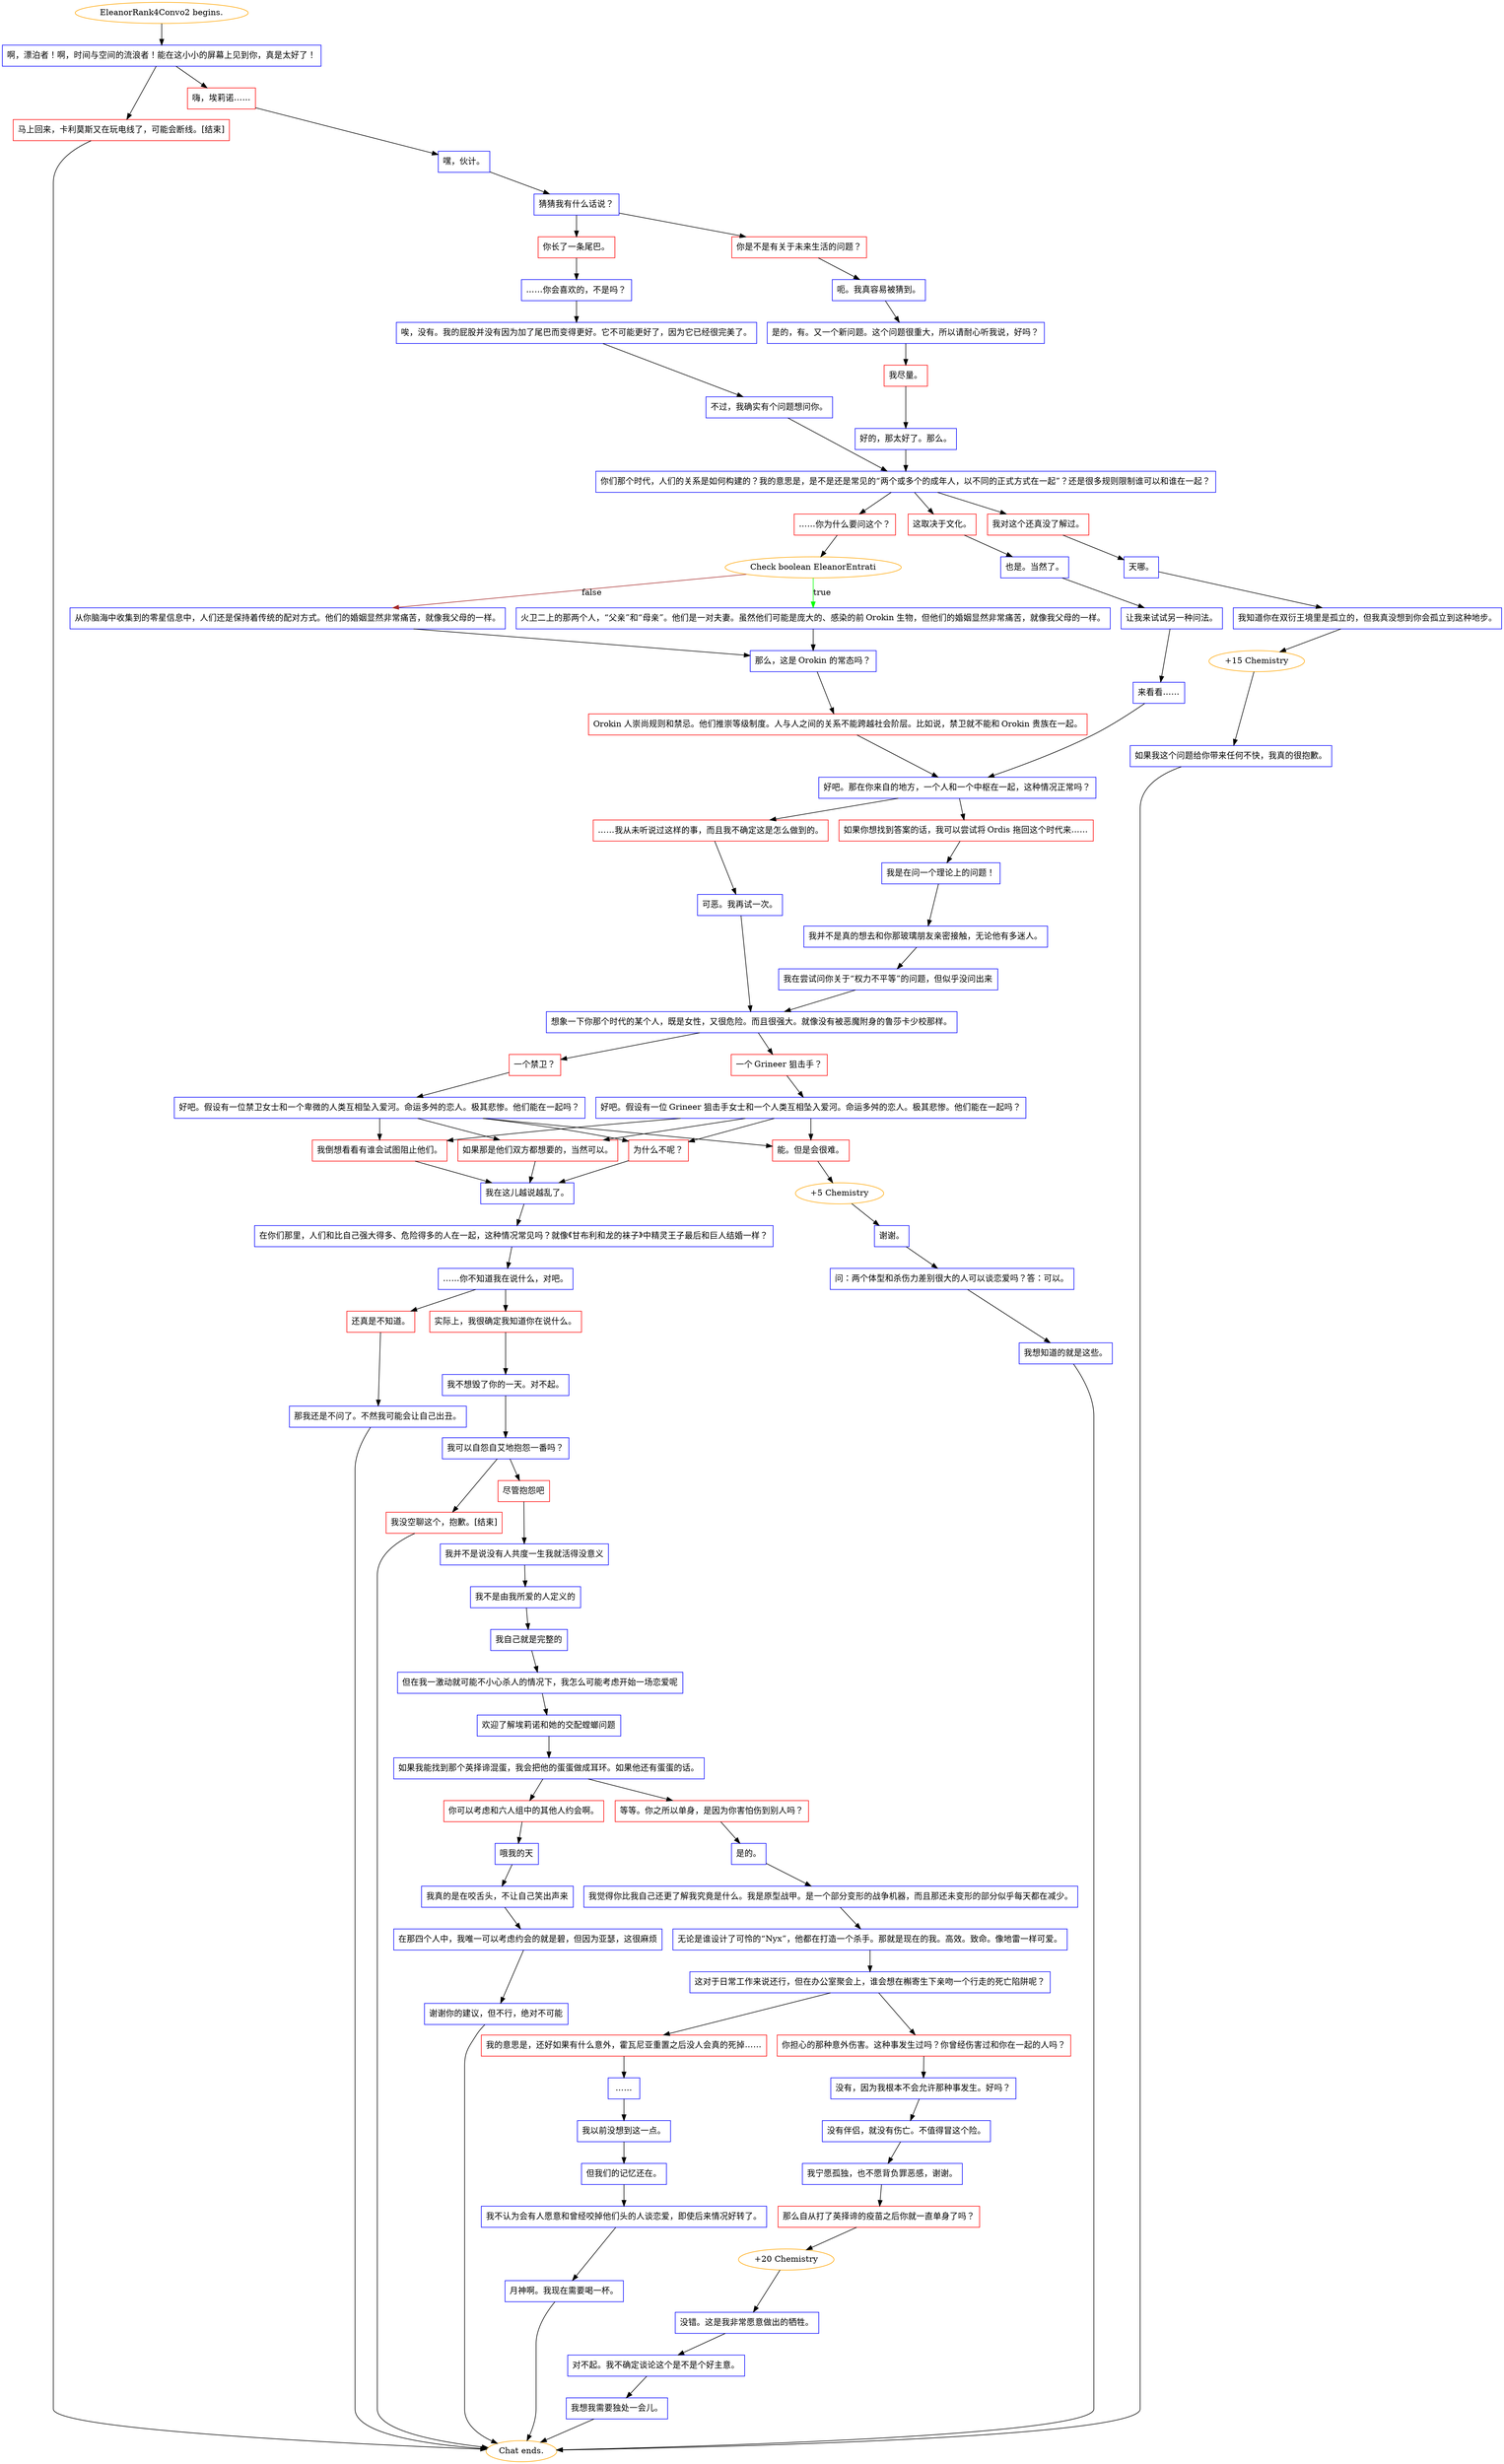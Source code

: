 digraph {
	"EleanorRank4Convo2 begins." [color=orange];
		"EleanorRank4Convo2 begins." -> j4039314543;
	j4039314543 [label="啊，漂泊者！啊，时间与空间的流浪者！能在这小小的屏幕上见到你，真是太好了！",shape=box,color=blue];
		j4039314543 -> j2703663677;
		j4039314543 -> j1266077734;
	j2703663677 [label="嗨，埃莉诺……",shape=box,color=red];
		j2703663677 -> j340594730;
	j1266077734 [label="马上回来，卡利莫斯又在玩电线了，可能会断线。[结束]",shape=box,color=red];
		j1266077734 -> "Chat ends.";
	j340594730 [label="嘿，伙计。",shape=box,color=blue];
		j340594730 -> j1357098792;
	"Chat ends." [color=orange];
	j1357098792 [label="猜猜我有什么话说？",shape=box,color=blue];
		j1357098792 -> j2354839141;
		j1357098792 -> j1145467959;
	j2354839141 [label="你是不是有关于未来生活的问题？",shape=box,color=red];
		j2354839141 -> j2714691743;
	j1145467959 [label="你长了一条尾巴。",shape=box,color=red];
		j1145467959 -> j3994677930;
	j2714691743 [label="呃。我真容易被猜到。",shape=box,color=blue];
		j2714691743 -> j2363350014;
	j3994677930 [label="……你会喜欢的，不是吗？",shape=box,color=blue];
		j3994677930 -> j60610564;
	j2363350014 [label="是的，有。又一个新问题。这个问题很重大，所以请耐心听我说，好吗？",shape=box,color=blue];
		j2363350014 -> j3945235610;
	j60610564 [label="唉，没有。我的屁股并没有因为加了尾巴而变得更好。它不可能更好了，因为它已经很完美了。",shape=box,color=blue];
		j60610564 -> j2959398517;
	j3945235610 [label="我尽量。",shape=box,color=red];
		j3945235610 -> j3634600551;
	j2959398517 [label="不过，我确实有个问题想问你。",shape=box,color=blue];
		j2959398517 -> j2885396636;
	j3634600551 [label="好的，那太好了。那么。",shape=box,color=blue];
		j3634600551 -> j2885396636;
	j2885396636 [label="你们那个时代，人们的关系是如何构建的？我的意思是，是不是还是常见的“两个或多个的成年人，以不同的正式方式在一起”？还是很多规则限制谁可以和谁在一起？",shape=box,color=blue];
		j2885396636 -> j1624516728;
		j2885396636 -> j950564366;
		j2885396636 -> j848097007;
	j1624516728 [label="我对这个还真没了解过。",shape=box,color=red];
		j1624516728 -> j1422577221;
	j950564366 [label="这取决于文化。",shape=box,color=red];
		j950564366 -> j3928725247;
	j848097007 [label="……你为什么要问这个？",shape=box,color=red];
		j848097007 -> j614221672;
	j1422577221 [label="天哪。",shape=box,color=blue];
		j1422577221 -> j223182750;
	j3928725247 [label="也是。当然了。",shape=box,color=blue];
		j3928725247 -> j2966667703;
	j614221672 [label="Check boolean EleanorEntrati",color=orange];
		j614221672 -> j1086385626 [label=true,color=green];
		j614221672 -> j3694421478 [label=false,color=brown];
	j223182750 [label="我知道你在双衍王境里是孤立的，但我真没想到你会孤立到这种地步。",shape=box,color=blue];
		j223182750 -> j2791819698;
	j2966667703 [label="让我来试试另一种问法。",shape=box,color=blue];
		j2966667703 -> j2710731495;
	j1086385626 [label="火卫二上的那两个人，“父亲”和“母亲”。他们是一对夫妻。虽然他们可能是庞大的、感染的前 Orokin 生物，但他们的婚姻显然非常痛苦，就像我父母的一样。",shape=box,color=blue];
		j1086385626 -> j3056691902;
	j3694421478 [label="从你脑海中收集到的零星信息中，人们还是保持着传统的配对方式。他们的婚姻显然非常痛苦，就像我父母的一样。",shape=box,color=blue];
		j3694421478 -> j3056691902;
	j2791819698 [label="+15 Chemistry",color=orange];
		j2791819698 -> j3133426880;
	j2710731495 [label="来看看……",shape=box,color=blue];
		j2710731495 -> j715458629;
	j3056691902 [label="那么，这是 Orokin 的常态吗？",shape=box,color=blue];
		j3056691902 -> j2169629069;
	j3133426880 [label="如果我这个问题给你带来任何不快，我真的很抱歉。",shape=box,color=blue];
		j3133426880 -> "Chat ends.";
	j715458629 [label="好吧。那在你来自的地方，一个人和一个中枢在一起，这种情况正常吗？",shape=box,color=blue];
		j715458629 -> j2979443687;
		j715458629 -> j4210010722;
	j2169629069 [label="Orokin 人崇尚规则和禁忌。他们推崇等级制度。人与人之间的关系不能跨越社会阶层。比如说，禁卫就不能和 Orokin 贵族在一起。",shape=box,color=red];
		j2169629069 -> j715458629;
	j2979443687 [label="如果你想找到答案的话，我可以尝试将 Ordis 拖回这个时代来……",shape=box,color=red];
		j2979443687 -> j3920968556;
	j4210010722 [label="……我从未听说过这样的事，而且我不确定这是怎么做到的。",shape=box,color=red];
		j4210010722 -> j2739231844;
	j3920968556 [label="我是在问一个理论上的问题！",shape=box,color=blue];
		j3920968556 -> j3096526465;
	j2739231844 [label="可恶。我再试一次。",shape=box,color=blue];
		j2739231844 -> j1027630745;
	j3096526465 [label="我并不是真的想去和你那玻璃朋友亲密接触，无论他有多迷人。",shape=box,color=blue];
		j3096526465 -> j3896295861;
	j1027630745 [label="想象一下你那个时代的某个人，既是女性，又很危险。而且很强大。就像没有被恶魔附身的鲁莎卡少校那样。",shape=box,color=blue];
		j1027630745 -> j2300851195;
		j1027630745 -> j2619807353;
	j3896295861 [label="我在尝试问你关于“权力不平等”的问题，但似乎没问出来",shape=box,color=blue];
		j3896295861 -> j1027630745;
	j2300851195 [label="一个 Grineer 狙击手？",shape=box,color=red];
		j2300851195 -> j1059657073;
	j2619807353 [label="一个禁卫？",shape=box,color=red];
		j2619807353 -> j3544384159;
	j1059657073 [label="好吧。假设有一位 Grineer 狙击手女士和一个人类互相坠入爱河。命运多舛的恋人。极其悲惨。他们能在一起吗？",shape=box,color=blue];
		j1059657073 -> j233876020;
		j1059657073 -> j2611765387;
		j1059657073 -> j298738242;
		j1059657073 -> j32226878;
	j3544384159 [label="好吧。假设有一位禁卫女士和一个卑微的人类互相坠入爱河。命运多舛的恋人。极其悲惨。他们能在一起吗？",shape=box,color=blue];
		j3544384159 -> j233876020;
		j3544384159 -> j2611765387;
		j3544384159 -> j298738242;
		j3544384159 -> j32226878;
	j233876020 [label="如果那是他们双方都想要的，当然可以。",shape=box,color=red];
		j233876020 -> j3516600202;
	j2611765387 [label="为什么不呢？",shape=box,color=red];
		j2611765387 -> j3516600202;
	j298738242 [label="我倒想看看有谁会试图阻止他们。",shape=box,color=red];
		j298738242 -> j3516600202;
	j32226878 [label="能。但是会很难。",shape=box,color=red];
		j32226878 -> j124269842;
	j3516600202 [label="我在这儿越说越乱了。",shape=box,color=blue];
		j3516600202 -> j3281369160;
	j124269842 [label="+5 Chemistry",color=orange];
		j124269842 -> j1209581344;
	j3281369160 [label="在你们那里，人们和比自己强大得多、危险得多的人在一起，这种情况常见吗？就像《甘布利和龙的袜子》中精灵王子最后和巨人结婚一样？",shape=box,color=blue];
		j3281369160 -> j3159536824;
	j1209581344 [label="谢谢。",shape=box,color=blue];
		j1209581344 -> j1220032439;
	j3159536824 [label="……你不知道我在说什么，对吧。",shape=box,color=blue];
		j3159536824 -> j916688347;
		j3159536824 -> j4182914559;
	j1220032439 [label="问：两个体型和杀伤力差别很大的人可以谈恋爱吗？答：可以。",shape=box,color=blue];
		j1220032439 -> j1896729471;
	j916688347 [label="实际上，我很确定我知道你在说什么。",shape=box,color=red];
		j916688347 -> j1974056556;
	j4182914559 [label="还真是不知道。",shape=box,color=red];
		j4182914559 -> j2608090248;
	j1896729471 [label="我想知道的就是这些。",shape=box,color=blue];
		j1896729471 -> "Chat ends.";
	j1974056556 [label="我不想毁了你的一天。对不起。",shape=box,color=blue];
		j1974056556 -> j631716200;
	j2608090248 [label="那我还是不问了。不然我可能会让自己出丑。",shape=box,color=blue];
		j2608090248 -> "Chat ends.";
	j631716200 [label="我可以自怨自艾地抱怨一番吗？",shape=box,color=blue];
		j631716200 -> j3085891636;
		j631716200 -> j3827100991;
	j3085891636 [label="尽管抱怨吧",shape=box,color=red];
		j3085891636 -> j3094340142;
	j3827100991 [label="我没空聊这个，抱歉。[结束]",shape=box,color=red];
		j3827100991 -> "Chat ends.";
	j3094340142 [label="我并不是说没有人共度一生我就活得没意义",shape=box,color=blue];
		j3094340142 -> j2611797354;
	j2611797354 [label="我不是由我所爱的人定义的",shape=box,color=blue];
		j2611797354 -> j580186372;
	j580186372 [label="我自己就是完整的",shape=box,color=blue];
		j580186372 -> j4115327295;
	j4115327295 [label="但在我一激动就可能不小心杀人的情况下，我怎么可能考虑开始一场恋爱呢",shape=box,color=blue];
		j4115327295 -> j3167243091;
	j3167243091 [label="欢迎了解埃莉诺和她的交配螳螂问题",shape=box,color=blue];
		j3167243091 -> j1883723496;
	j1883723496 [label="如果我能找到那个英择谛混蛋，我会把他的蛋蛋做成耳环。如果他还有蛋蛋的话。",shape=box,color=blue];
		j1883723496 -> j1912557027;
		j1883723496 -> j1518156350;
	j1912557027 [label="你可以考虑和六人组中的其他人约会啊。",shape=box,color=red];
		j1912557027 -> j2152843253;
	j1518156350 [label="等等。你之所以单身，是因为你害怕伤到别人吗？",shape=box,color=red];
		j1518156350 -> j1437973790;
	j2152843253 [label="哦我的天",shape=box,color=blue];
		j2152843253 -> j3963582088;
	j1437973790 [label="是的。",shape=box,color=blue];
		j1437973790 -> j1473441159;
	j3963582088 [label="我真的是在咬舌头，不让自己笑出声来",shape=box,color=blue];
		j3963582088 -> j1131124725;
	j1473441159 [label="我觉得你比我自己还更了解我究竟是什么。我是原型战甲。是一个部分变形的战争机器，而且那还未变形的部分似乎每天都在减少。",shape=box,color=blue];
		j1473441159 -> j3745591400;
	j1131124725 [label="在那四个人中，我唯一可以考虑约会的就是碧，但因为亚瑟，这很麻烦",shape=box,color=blue];
		j1131124725 -> j3743284207;
	j3745591400 [label="无论是谁设计了可怜的“Nyx”，他都在打造一个杀手。那就是现在的我。高效。致命。像地雷一样可爱。",shape=box,color=blue];
		j3745591400 -> j3783104821;
	j3743284207 [label="谢谢你的建议，但不行，绝对不可能",shape=box,color=blue];
		j3743284207 -> "Chat ends.";
	j3783104821 [label="这对于日常工作来说还行，但在办公室聚会上，谁会想在槲寄生下亲吻一个行走的死亡陷阱呢？",shape=box,color=blue];
		j3783104821 -> j2977420051;
		j3783104821 -> j1609983519;
	j2977420051 [label="你担心的那种意外伤害。这种事发生过吗？你曾经伤害过和你在一起的人吗？",shape=box,color=red];
		j2977420051 -> j1971769183;
	j1609983519 [label="我的意思是，还好如果有什么意外，霍瓦尼亚重置之后没人会真的死掉……",shape=box,color=red];
		j1609983519 -> j2361436207;
	j1971769183 [label="没有，因为我根本不会允许那种事发生。好吗？",shape=box,color=blue];
		j1971769183 -> j4291286699;
	j2361436207 [label="……",shape=box,color=blue];
		j2361436207 -> j3517809810;
	j4291286699 [label="没有伴侣，就没有伤亡。不值得冒这个险。",shape=box,color=blue];
		j4291286699 -> j2847770907;
	j3517809810 [label="我以前没想到这一点。",shape=box,color=blue];
		j3517809810 -> j1259751639;
	j2847770907 [label="我宁愿孤独，也不愿背负罪恶感，谢谢。",shape=box,color=blue];
		j2847770907 -> j4134344793;
	j1259751639 [label="但我们的记忆还在。",shape=box,color=blue];
		j1259751639 -> j698664692;
	j4134344793 [label="那么自从打了英择谛的疫苗之后你就一直单身了吗？",shape=box,color=red];
		j4134344793 -> j1581069021;
	j698664692 [label="我不认为会有人愿意和曾经咬掉他们头的人谈恋爱，即使后来情况好转了。",shape=box,color=blue];
		j698664692 -> j2356446872;
	j1581069021 [label="+20 Chemistry",color=orange];
		j1581069021 -> j2855422903;
	j2356446872 [label="月神啊。我现在需要喝一杯。",shape=box,color=blue];
		j2356446872 -> "Chat ends.";
	j2855422903 [label="没错。这是我非常愿意做出的牺牲。",shape=box,color=blue];
		j2855422903 -> j3444325359;
	j3444325359 [label="对不起。我不确定谈论这个是不是个好主意。",shape=box,color=blue];
		j3444325359 -> j754892039;
	j754892039 [label="我想我需要独处一会儿。",shape=box,color=blue];
		j754892039 -> "Chat ends.";
}